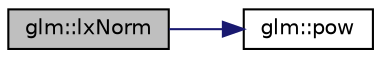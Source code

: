 digraph "glm::lxNorm"
{
  edge [fontname="Helvetica",fontsize="10",labelfontname="Helvetica",labelfontsize="10"];
  node [fontname="Helvetica",fontsize="10",shape=record];
  rankdir="LR";
  Node1 [label="glm::lxNorm",height=0.2,width=0.4,color="black", fillcolor="grey75", style="filled", fontcolor="black"];
  Node1 -> Node2 [color="midnightblue",fontsize="10",style="solid",fontname="Helvetica"];
  Node2 [label="glm::pow",height=0.2,width=0.4,color="black", fillcolor="white", style="filled",URL="$group__core__func__exponential.html#ga1ce4b2fddd26d0d3a35a8d98f37f3ac0"];
}
